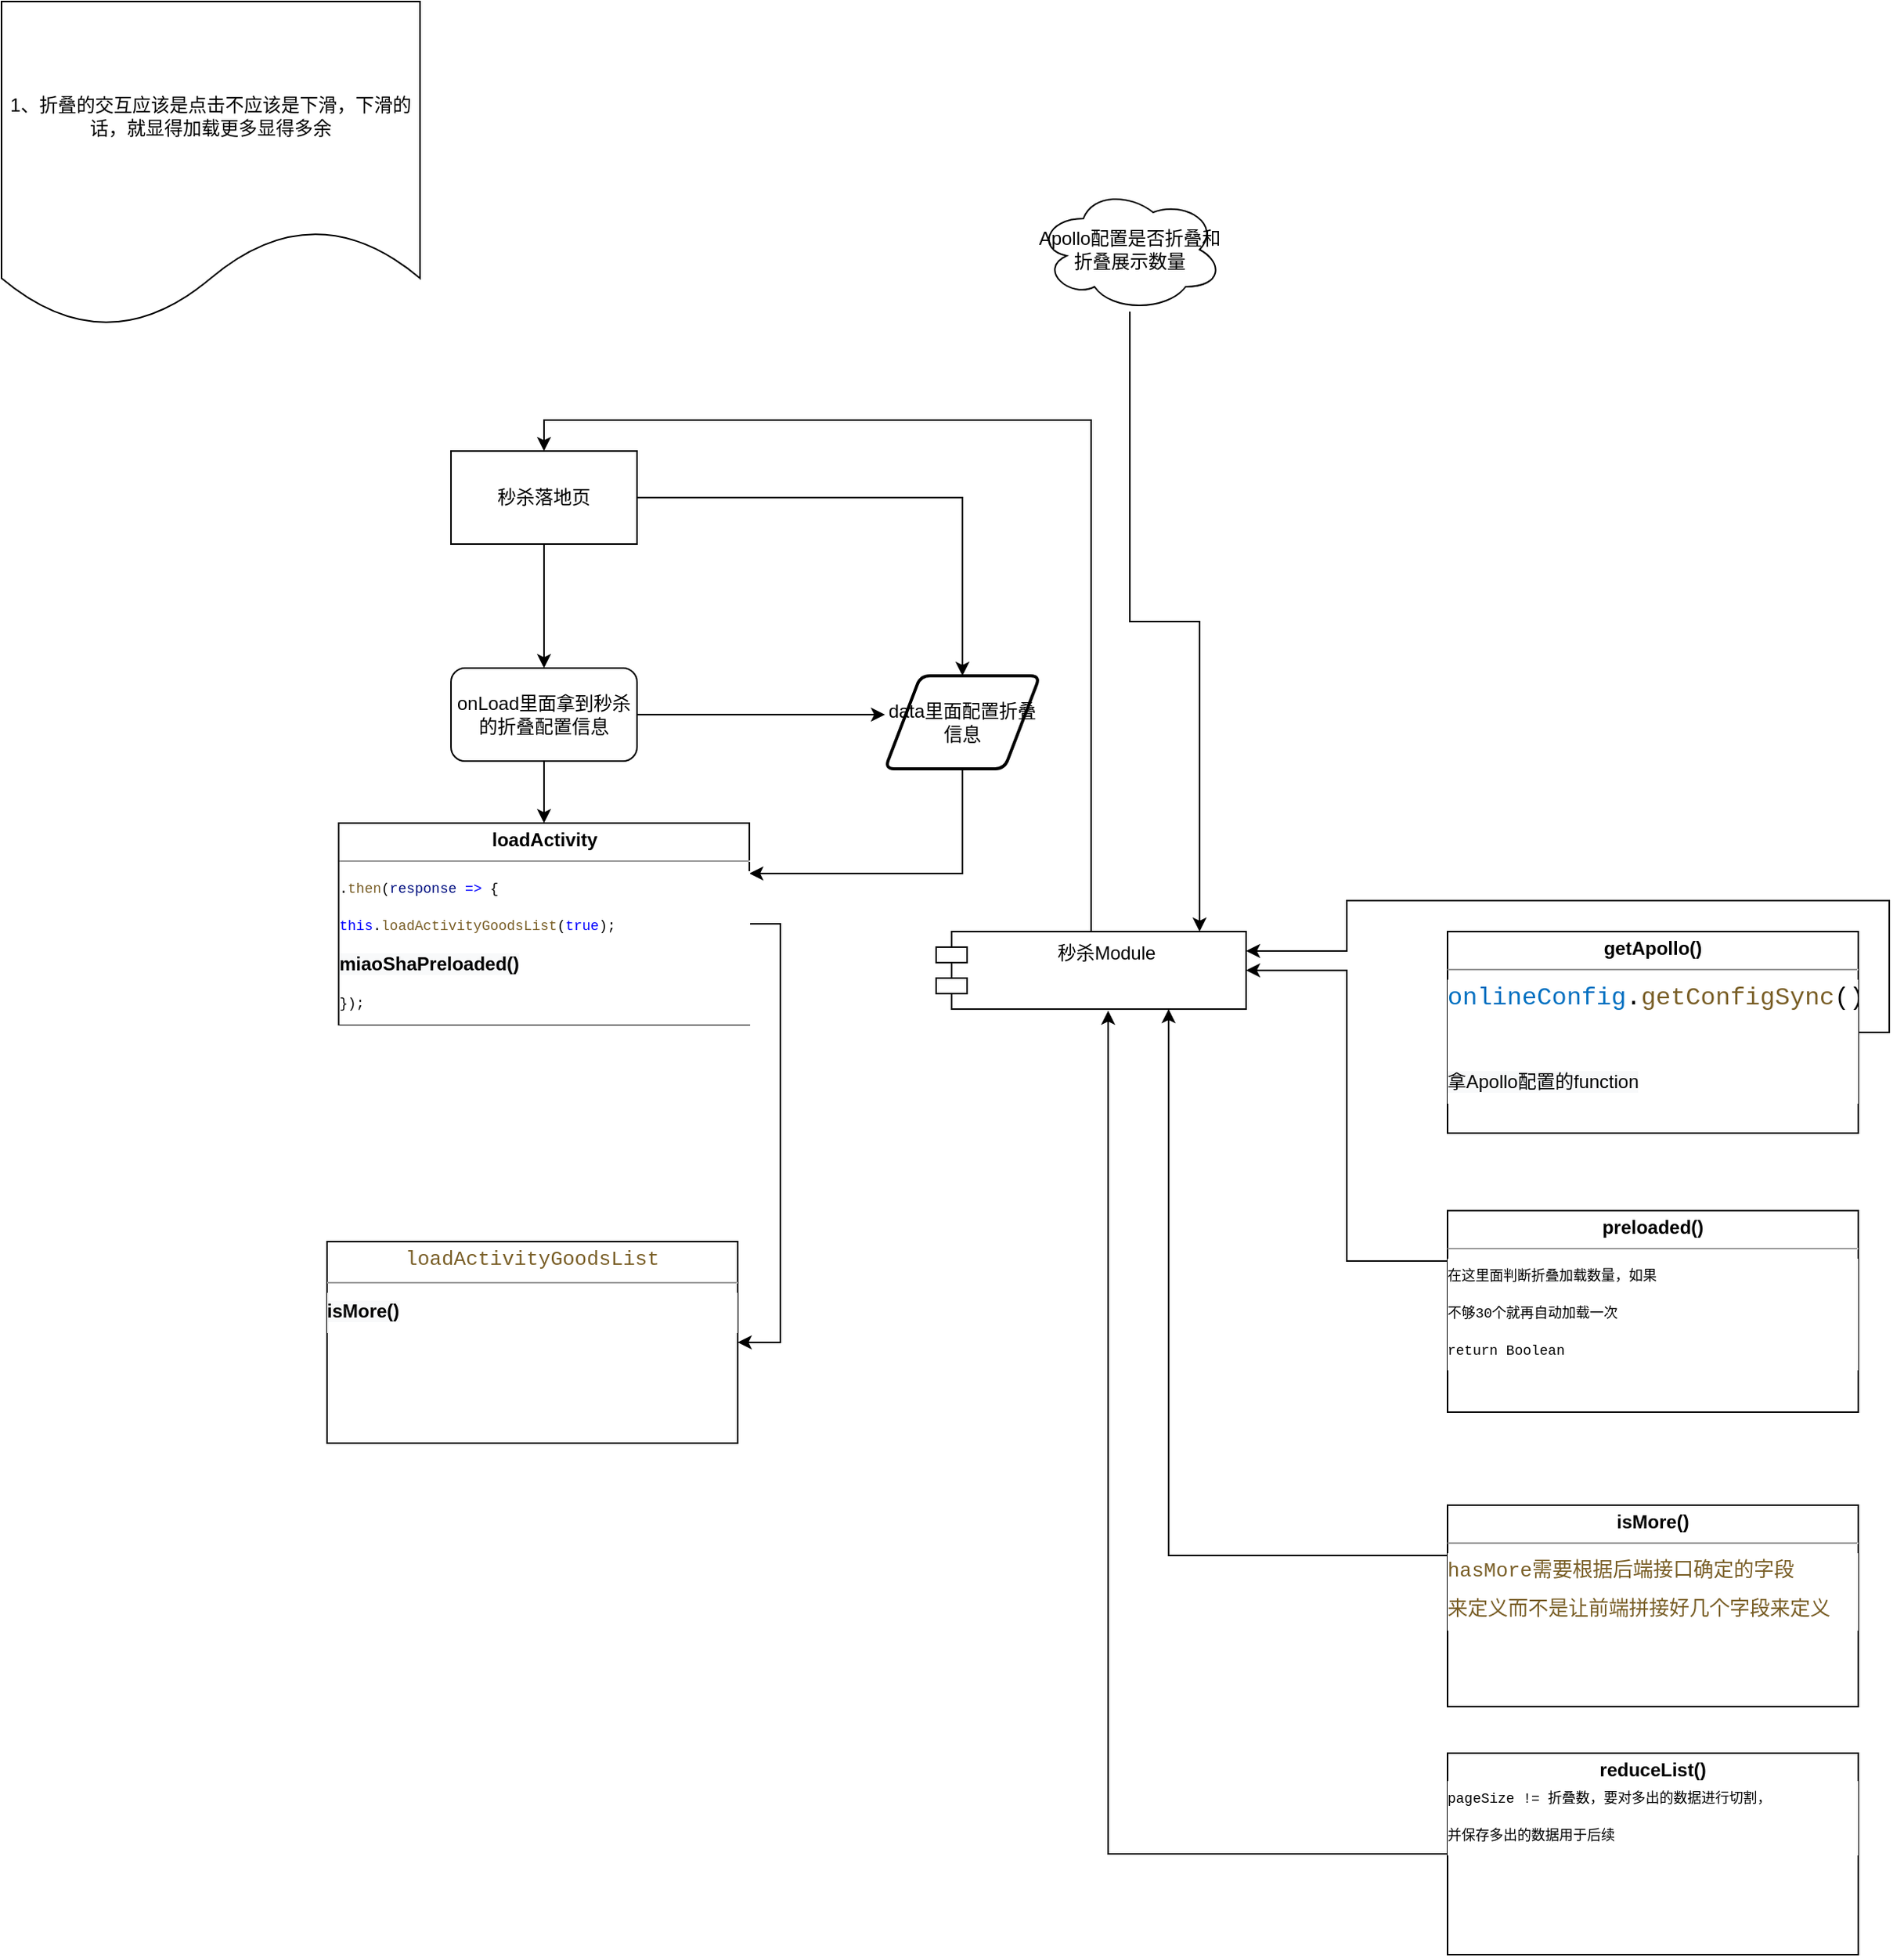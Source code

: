 <mxfile version="13.8.5" type="device"><diagram id="cDtQjBwZwY68ySa9HGx4" name="第 1 页"><mxGraphModel dx="946" dy="645" grid="1" gridSize="10" guides="1" tooltips="1" connect="1" arrows="1" fold="1" page="1" pageScale="1" pageWidth="827" pageHeight="1169" math="0" shadow="0"><root><mxCell id="0"/><mxCell id="1" parent="0"/><mxCell id="TuBy7tGf5mDWLc_EjJ3D-10" style="edgeStyle=orthogonalEdgeStyle;rounded=0;orthogonalLoop=1;jettySize=auto;html=1;entryX=0.5;entryY=0;entryDx=0;entryDy=0;" parent="1" source="TuBy7tGf5mDWLc_EjJ3D-1" target="TuBy7tGf5mDWLc_EjJ3D-6" edge="1"><mxGeometry relative="1" as="geometry"/></mxCell><mxCell id="TuBy7tGf5mDWLc_EjJ3D-25" style="edgeStyle=orthogonalEdgeStyle;rounded=0;orthogonalLoop=1;jettySize=auto;html=1;exitX=1;exitY=0.5;exitDx=0;exitDy=0;entryX=0.5;entryY=0;entryDx=0;entryDy=0;" parent="1" source="TuBy7tGf5mDWLc_EjJ3D-1" target="TuBy7tGf5mDWLc_EjJ3D-8" edge="1"><mxGeometry relative="1" as="geometry"/></mxCell><mxCell id="TuBy7tGf5mDWLc_EjJ3D-1" value="秒杀落地页" style="rounded=0;whiteSpace=wrap;html=1;" parent="1" vertex="1"><mxGeometry x="447" y="650" width="120" height="60" as="geometry"/></mxCell><mxCell id="TuBy7tGf5mDWLc_EjJ3D-3" value="1、折叠的交互应该是点击不应该是下滑，下滑的话，就显得加载更多显得多余" style="shape=document;whiteSpace=wrap;html=1;boundedLbl=1;" parent="1" vertex="1"><mxGeometry x="157" y="360" width="270" height="210" as="geometry"/></mxCell><mxCell id="PWxufQyUaDO8wvlGoYYF-4" style="edgeStyle=orthogonalEdgeStyle;rounded=0;orthogonalLoop=1;jettySize=auto;html=1;" parent="1" source="TuBy7tGf5mDWLc_EjJ3D-4" target="PWxufQyUaDO8wvlGoYYF-1" edge="1"><mxGeometry relative="1" as="geometry"><Array as="points"><mxPoint x="885" y="760"/><mxPoint x="930" y="760"/></Array></mxGeometry></mxCell><mxCell id="TuBy7tGf5mDWLc_EjJ3D-4" value="Apollo配置是否折叠和折叠展示数量" style="ellipse;shape=cloud;whiteSpace=wrap;html=1;" parent="1" vertex="1"><mxGeometry x="825" y="480" width="120" height="80" as="geometry"/></mxCell><mxCell id="TuBy7tGf5mDWLc_EjJ3D-9" style="edgeStyle=orthogonalEdgeStyle;rounded=0;orthogonalLoop=1;jettySize=auto;html=1;entryX=0;entryY=0.417;entryDx=0;entryDy=0;entryPerimeter=0;" parent="1" source="TuBy7tGf5mDWLc_EjJ3D-6" target="TuBy7tGf5mDWLc_EjJ3D-8" edge="1"><mxGeometry relative="1" as="geometry"/></mxCell><mxCell id="TuBy7tGf5mDWLc_EjJ3D-17" style="edgeStyle=orthogonalEdgeStyle;rounded=0;orthogonalLoop=1;jettySize=auto;html=1;exitX=0.5;exitY=1;exitDx=0;exitDy=0;entryX=0.5;entryY=0;entryDx=0;entryDy=0;" parent="1" source="TuBy7tGf5mDWLc_EjJ3D-6" target="TuBy7tGf5mDWLc_EjJ3D-14" edge="1"><mxGeometry relative="1" as="geometry"/></mxCell><mxCell id="TuBy7tGf5mDWLc_EjJ3D-6" value="onLoad里面拿到秒杀的折叠配置信息" style="rounded=1;whiteSpace=wrap;html=1;" parent="1" vertex="1"><mxGeometry x="447" y="790" width="120" height="60" as="geometry"/></mxCell><mxCell id="TuBy7tGf5mDWLc_EjJ3D-26" style="edgeStyle=orthogonalEdgeStyle;rounded=0;orthogonalLoop=1;jettySize=auto;html=1;exitX=0.5;exitY=1;exitDx=0;exitDy=0;entryX=1;entryY=0.25;entryDx=0;entryDy=0;" parent="1" source="TuBy7tGf5mDWLc_EjJ3D-8" target="TuBy7tGf5mDWLc_EjJ3D-14" edge="1"><mxGeometry relative="1" as="geometry"/></mxCell><mxCell id="TuBy7tGf5mDWLc_EjJ3D-8" value="data里面配置折叠信息" style="shape=parallelogram;html=1;strokeWidth=2;perimeter=parallelogramPerimeter;whiteSpace=wrap;rounded=1;arcSize=12;size=0.23;" parent="1" vertex="1"><mxGeometry x="727" y="795" width="100" height="60" as="geometry"/></mxCell><mxCell id="TuBy7tGf5mDWLc_EjJ3D-24" style="edgeStyle=orthogonalEdgeStyle;rounded=0;orthogonalLoop=1;jettySize=auto;html=1;exitX=1;exitY=0.5;exitDx=0;exitDy=0;entryX=1;entryY=0.5;entryDx=0;entryDy=0;" parent="1" source="TuBy7tGf5mDWLc_EjJ3D-14" target="TuBy7tGf5mDWLc_EjJ3D-28" edge="1"><mxGeometry relative="1" as="geometry"><mxPoint x="627" y="1142" as="targetPoint"/></mxGeometry></mxCell><mxCell id="TuBy7tGf5mDWLc_EjJ3D-14" value="&lt;p style=&quot;margin: 0px ; margin-top: 4px ; text-align: center&quot;&gt;&lt;b&gt;loadActivity&lt;/b&gt;&lt;br&gt;&lt;/p&gt;&lt;hr size=&quot;1&quot;&gt;&lt;div style=&quot;height: 2px ; font-size: 9px&quot;&gt;&lt;div style=&quot;background-color: rgb(255 , 255 , 255) ; font-family: &amp;#34;menlo&amp;#34; , &amp;#34;monaco&amp;#34; , &amp;#34;courier new&amp;#34; , monospace ; line-height: 24px&quot;&gt;&lt;div&gt;.&lt;span style=&quot;color: #795e26&quot;&gt;then&lt;/span&gt;(&lt;span style=&quot;color: #001080&quot;&gt;response&lt;/span&gt; &lt;span style=&quot;color: #0000ff&quot;&gt;=&amp;gt;&lt;/span&gt; {&lt;/div&gt;&lt;div&gt;        &lt;span style=&quot;color: #0000ff&quot;&gt;this&lt;/span&gt;.&lt;span style=&quot;color: #795e26&quot;&gt;loadActivityGoodsList&lt;/span&gt;(&lt;span style=&quot;color: #0000ff&quot;&gt;true&lt;/span&gt;);&lt;/div&gt;&lt;div&gt;&lt;b style=&quot;font-family: &amp;#34;helvetica&amp;#34; ; font-size: 12px ; text-align: center ; background-color: rgb(248 , 249 , 250)&quot;&gt;miaoShaPreloaded()&lt;/b&gt;&lt;br&gt;&lt;/div&gt;&lt;div&gt;      });&lt;/div&gt;&lt;div&gt;&lt;br&gt;&lt;/div&gt;&lt;/div&gt;&lt;/div&gt;" style="verticalAlign=top;align=left;overflow=fill;fontSize=12;fontFamily=Helvetica;html=1;" parent="1" vertex="1"><mxGeometry x="374.5" y="890" width="265" height="130" as="geometry"/></mxCell><mxCell id="TuBy7tGf5mDWLc_EjJ3D-28" value="&lt;p style=&quot;margin: 0px ; margin-top: 4px ; text-align: center&quot;&gt;&lt;span style=&quot;color: rgb(121 , 94 , 38) ; font-family: &amp;#34;menlo&amp;#34; , &amp;#34;monaco&amp;#34; , &amp;#34;courier new&amp;#34; , monospace ; font-size: 13px ; background-color: rgb(255 , 255 , 255)&quot;&gt;loadActivityGoodsList&lt;/span&gt;&lt;br&gt;&lt;/p&gt;&lt;hr size=&quot;1&quot;&gt;&lt;div style=&quot;height: 2px ; font-size: 9px&quot;&gt;&lt;div style=&quot;background-color: rgb(255 , 255 , 255) ; font-family: &amp;#34;menlo&amp;#34; , &amp;#34;monaco&amp;#34; , &amp;#34;courier new&amp;#34; , monospace ; line-height: 24px&quot;&gt;&lt;b style=&quot;font-family: &amp;#34;helvetica&amp;#34; ; font-size: 12px ; text-align: center ; background-color: rgb(248 , 249 , 250)&quot;&gt;isMore()&lt;/b&gt;&lt;br&gt;&lt;/div&gt;&lt;/div&gt;" style="verticalAlign=top;align=left;overflow=fill;fontSize=12;fontFamily=Helvetica;html=1;" parent="1" vertex="1"><mxGeometry x="367" y="1160" width="265" height="130" as="geometry"/></mxCell><mxCell id="PWxufQyUaDO8wvlGoYYF-9" style="edgeStyle=orthogonalEdgeStyle;rounded=0;orthogonalLoop=1;jettySize=auto;html=1;exitX=0.5;exitY=0;exitDx=0;exitDy=0;entryX=0.5;entryY=0;entryDx=0;entryDy=0;" parent="1" source="PWxufQyUaDO8wvlGoYYF-1" target="TuBy7tGf5mDWLc_EjJ3D-1" edge="1"><mxGeometry relative="1" as="geometry"/></mxCell><mxCell id="PWxufQyUaDO8wvlGoYYF-1" value="秒杀Module&#10;&#10;" style="shape=module;align=left;spacingLeft=20;align=center;verticalAlign=top;" parent="1" vertex="1"><mxGeometry x="760" y="960" width="200" height="50" as="geometry"/></mxCell><mxCell id="PWxufQyUaDO8wvlGoYYF-3" style="edgeStyle=orthogonalEdgeStyle;rounded=0;orthogonalLoop=1;jettySize=auto;html=1;exitX=1;exitY=0.5;exitDx=0;exitDy=0;entryX=1;entryY=0.25;entryDx=0;entryDy=0;" parent="1" source="PWxufQyUaDO8wvlGoYYF-2" target="PWxufQyUaDO8wvlGoYYF-1" edge="1"><mxGeometry relative="1" as="geometry"/></mxCell><mxCell id="PWxufQyUaDO8wvlGoYYF-2" value="&lt;p style=&quot;margin: 0px ; margin-top: 4px ; text-align: center&quot;&gt;&lt;b&gt;getApollo()&lt;/b&gt;&lt;/p&gt;&lt;hr size=&quot;1&quot;&gt;&lt;div style=&quot;height: 2px ; font-size: 9px&quot;&gt;&lt;div style=&quot;background-color: rgb(255 , 255 , 255) ; font-family: &amp;#34;menlo&amp;#34; , &amp;#34;monaco&amp;#34; , &amp;#34;courier new&amp;#34; , monospace ; line-height: 24px&quot;&gt;&lt;span style=&quot;color: rgba(0 , 0 , 0 , 0) ; font-family: monospace ; font-size: 0px ; background-color: rgb(248 , 249 , 250)&quot;&gt;%3CmxGraphModel%3E%3Croot%3E%3CmxCell%20id%3D%220%22%2F%3E%3CmxCell%20id%3D%221%22%20parent%3D%220%22%2F%3E%3CmxCell%20id%3D%222%22%20value%3D%22%26lt%3Bp%20style%3D%26quot%3Bmargin%3A%200px%20%3B%20margin-top%3A%204px%20%3B%20text-align%3A%20center%26quot%3B%26gt%3B%26lt%3Bb%26gt%3BloadActivity%26lt%3B%2Fb%26gt%3B%26lt%3Bbr%26gt%3B%26lt%3B%2Fp%26gt%3B%26lt%3Bhr%20size%3D%26quot%3B1%26quot%3B%26gt%3B%26lt%3Bdiv%20style%3D%26quot%3Bheight%3A%202px%20%3B%20font-size%3A%209px%26quot%3B%26gt%3B%26lt%3Bdiv%20style%3D%26quot%3Bbackground-color%3A%20rgb(255%20%2C%20255%20%2C%20255)%20%3B%20font-family%3A%20%26amp%3B%2334%3Bmenlo%26amp%3B%2334%3B%20%2C%20%26amp%3B%2334%3Bmonaco%26amp%3B%2334%3B%20%2C%20%26amp%3B%2334%3Bcourier%20new%26amp%3B%2334%3B%20%2C%20monospace%20%3B%20line-height%3A%2024px%26quot%3B%26gt%3B%26lt%3Bdiv%26gt%3B.%26lt%3Bspan%20style%3D%26quot%3Bcolor%3A%20%23795e26%26quot%3B%26gt%3Bthen%26lt%3B%2Fspan%26gt%3B(%26lt%3Bspan%20style%3D%26quot%3Bcolor%3A%20%23001080%26quot%3B%26gt%3Bresponse%26lt%3B%2Fspan%26gt%3B%20%26lt%3Bspan%20style%3D%26quot%3Bcolor%3A%20%230000ff%26quot%3B%26gt%3B%3D%26amp%3Bgt%3B%26lt%3B%2Fspan%26gt%3B%20%7B%26lt%3B%2Fdiv%26gt%3B%26lt%3Bdiv%26gt%3B%20%20%20%20%20%20%20%20%26lt%3Bspan%20style%3D%26quot%3Bcolor%3A%20%230000ff%26quot%3B%26gt%3Bthis%26lt%3B%2Fspan%26gt%3B.%26lt%3Bspan%20style%3D%26quot%3Bcolor%3A%20%23795e26%26quot%3B%26gt%3BloadActivityGoodsList%26lt%3B%2Fspan%26gt%3B(%26lt%3Bspan%20style%3D%26quot%3Bcolor%3A%20%230000ff%26quot%3B%26gt%3Btrue%26lt%3B%2Fspan%26gt%3B)%3B%26lt%3B%2Fdiv%26gt%3B%26lt%3Bdiv%26gt%3B%20%20%20%20%20%20%7D)%3B%26lt%3B%2Fdiv%26gt%3B%26lt%3Bdiv%26gt%3B%E5%9C%A8%E8%BF%99%E9%87%8C%E9%9D%A2%E5%88%A4%E6%96%AD%E6%8A%98%E5%8F%A0%E5%8A%A0%E8%BD%BD%E6%95%B0%E9%87%8F%EF%BC%8C%E5%A6%82%E6%9E%9C%E4%B8%8D%E5%A4%9F30%E4%B8%AA%E5%B0%B1%E5%86%8D%E8%87%AA%E5%8A%A8%E5%8A%A0%E8%BD%BD%E4%B8%80%E6%AC%A1%26lt%3B%2Fdiv%26gt%3B%26lt%3B%2Fdiv%26gt%3B%26lt%3B%2Fdiv%26gt%3B%22%20style%3D%22verticalAlign%3Dtop%3Balign%3Dleft%3Boverflow%3Dfill%3BfontSize%3D12%3BfontFamily%3DHelvetica%3Bhtml%3D1%3B%22%20vertex%3D%221%22%20parent%3D%221%22%3E%3CmxGeometry%20x%3D%22374.5%22%20y%3D%22890%22%20width%3D%22265%22%20height%3D%22130%22%20as%3D%22geometry%22%2F%3E%3C%2FmxCell%3E%3C%2Froot%3E%3C%2FmxGraphModel%3E&lt;/span&gt;&lt;span style=&quot;font-family: &amp;#34;menlo&amp;#34; , &amp;#34;monaco&amp;#34; , &amp;#34;courier new&amp;#34; , monospace ; font-size: 16px ; color: rgb(0 , 112 , 193)&quot;&gt;onlineConfig&lt;/span&gt;&lt;span style=&quot;font-family: &amp;#34;menlo&amp;#34; , &amp;#34;monaco&amp;#34; , &amp;#34;courier new&amp;#34; , monospace ; font-size: 16px&quot;&gt;.&lt;/span&gt;&lt;span style=&quot;font-family: &amp;#34;menlo&amp;#34; , &amp;#34;monaco&amp;#34; , &amp;#34;courier new&amp;#34; , monospace ; font-size: 16px ; color: rgb(121 , 94 , 38)&quot;&gt;getConfigSync&lt;/span&gt;&lt;span style=&quot;font-family: &amp;#34;menlo&amp;#34; , &amp;#34;monaco&amp;#34; , &amp;#34;courier new&amp;#34; , monospace ; font-size: 16px&quot;&gt;();&lt;/span&gt;&lt;/div&gt;&lt;div style=&quot;background-color: rgb(255 , 255 , 255) ; font-family: &amp;#34;menlo&amp;#34; , &amp;#34;monaco&amp;#34; , &amp;#34;courier new&amp;#34; , monospace ; line-height: 24px&quot;&gt;&lt;span style=&quot;font-family: &amp;#34;menlo&amp;#34; , &amp;#34;monaco&amp;#34; , &amp;#34;courier new&amp;#34; , monospace ; font-size: 16px&quot;&gt;&lt;br&gt;&lt;/span&gt;&lt;/div&gt;&lt;div style=&quot;background-color: rgb(255 , 255 , 255) ; font-family: &amp;#34;menlo&amp;#34; , &amp;#34;monaco&amp;#34; , &amp;#34;courier new&amp;#34; , monospace ; line-height: 24px&quot;&gt;&lt;span style=&quot;font-family: &amp;#34;helvetica&amp;#34; ; font-size: 12px ; text-align: center ; background-color: rgb(248 , 249 , 250)&quot;&gt;拿Apollo配置的function&lt;/span&gt;&lt;span style=&quot;font-family: &amp;#34;menlo&amp;#34; , &amp;#34;monaco&amp;#34; , &amp;#34;courier new&amp;#34; , monospace ; font-size: 16px&quot;&gt;&lt;br&gt;&lt;/span&gt;&lt;/div&gt;&lt;/div&gt;" style="verticalAlign=top;align=left;overflow=fill;fontSize=12;fontFamily=Helvetica;html=1;" parent="1" vertex="1"><mxGeometry x="1090" y="960" width="265" height="130" as="geometry"/></mxCell><mxCell id="PWxufQyUaDO8wvlGoYYF-10" style="edgeStyle=orthogonalEdgeStyle;rounded=0;orthogonalLoop=1;jettySize=auto;html=1;exitX=0;exitY=0.25;exitDx=0;exitDy=0;entryX=1;entryY=0.5;entryDx=0;entryDy=0;" parent="1" source="PWxufQyUaDO8wvlGoYYF-6" target="PWxufQyUaDO8wvlGoYYF-1" edge="1"><mxGeometry relative="1" as="geometry"/></mxCell><mxCell id="PWxufQyUaDO8wvlGoYYF-6" value="&lt;p style=&quot;margin: 0px ; margin-top: 4px ; text-align: center&quot;&gt;&lt;b&gt;preloaded()&lt;/b&gt;&lt;br&gt;&lt;/p&gt;&lt;hr size=&quot;1&quot;&gt;&lt;div style=&quot;height: 2px ; font-size: 9px&quot;&gt;&lt;div style=&quot;background-color: rgb(255 , 255 , 255) ; font-family: &amp;#34;menlo&amp;#34; , &amp;#34;monaco&amp;#34; , &amp;#34;courier new&amp;#34; , monospace ; line-height: 24px&quot;&gt;在这里面判断折叠加载数量，如果&lt;/div&gt;&lt;div style=&quot;background-color: rgb(255 , 255 , 255) ; font-family: &amp;#34;menlo&amp;#34; , &amp;#34;monaco&amp;#34; , &amp;#34;courier new&amp;#34; , monospace ; line-height: 24px&quot;&gt;不够30个就再自动加载一次&lt;br&gt;&lt;/div&gt;&lt;div style=&quot;background-color: rgb(255 , 255 , 255) ; font-family: &amp;#34;menlo&amp;#34; , &amp;#34;monaco&amp;#34; , &amp;#34;courier new&amp;#34; , monospace ; line-height: 24px&quot;&gt;return Boolean&lt;/div&gt;&lt;/div&gt;" style="verticalAlign=top;align=left;overflow=fill;fontSize=12;fontFamily=Helvetica;html=1;" parent="1" vertex="1"><mxGeometry x="1090" y="1140" width="265" height="130" as="geometry"/></mxCell><mxCell id="PWxufQyUaDO8wvlGoYYF-12" style="edgeStyle=orthogonalEdgeStyle;rounded=0;orthogonalLoop=1;jettySize=auto;html=1;exitX=0;exitY=0.25;exitDx=0;exitDy=0;entryX=0.75;entryY=1;entryDx=0;entryDy=0;" parent="1" source="PWxufQyUaDO8wvlGoYYF-11" target="PWxufQyUaDO8wvlGoYYF-1" edge="1"><mxGeometry relative="1" as="geometry"/></mxCell><mxCell id="PWxufQyUaDO8wvlGoYYF-11" value="&lt;p style=&quot;margin: 0px ; margin-top: 4px ; text-align: center&quot;&gt;&lt;b&gt;isMore()&lt;/b&gt;&lt;/p&gt;&lt;hr size=&quot;1&quot;&gt;&lt;div style=&quot;height: 2px ; font-size: 9px&quot;&gt;&lt;div style=&quot;background-color: rgb(255 , 255 , 255) ; font-family: &amp;#34;menlo&amp;#34; , &amp;#34;monaco&amp;#34; , &amp;#34;courier new&amp;#34; , monospace ; line-height: 24px&quot;&gt;&lt;div style=&quot;line-height: 24px&quot;&gt;&lt;span style=&quot;color: rgb(121 , 94 , 38) ; font-size: 13px ; text-align: center&quot;&gt;hasMore需要根据后端接口确定的字段&lt;/span&gt;&lt;/div&gt;&lt;div style=&quot;line-height: 24px&quot;&gt;&lt;span style=&quot;color: rgb(121 , 94 , 38) ; font-size: 13px ; text-align: center&quot;&gt;来定义而不是让前端拼接好几个字段来定义&lt;/span&gt;&lt;/div&gt;&lt;/div&gt;&lt;/div&gt;" style="verticalAlign=top;align=left;overflow=fill;fontSize=12;fontFamily=Helvetica;html=1;" parent="1" vertex="1"><mxGeometry x="1090" y="1330" width="265" height="130" as="geometry"/></mxCell><mxCell id="PWxufQyUaDO8wvlGoYYF-14" style="edgeStyle=orthogonalEdgeStyle;rounded=0;orthogonalLoop=1;jettySize=auto;html=1;exitX=0;exitY=0.5;exitDx=0;exitDy=0;entryX=0.555;entryY=1.02;entryDx=0;entryDy=0;entryPerimeter=0;" parent="1" source="PWxufQyUaDO8wvlGoYYF-13" target="PWxufQyUaDO8wvlGoYYF-1" edge="1"><mxGeometry relative="1" as="geometry"/></mxCell><mxCell id="PWxufQyUaDO8wvlGoYYF-13" value="&lt;p style=&quot;margin: 0px ; margin-top: 4px ; text-align: center&quot;&gt;&lt;b&gt;reduceList()&lt;/b&gt;&lt;br&gt;&lt;/p&gt;&lt;div style=&quot;height: 2px ; font-size: 9px&quot;&gt;&lt;div style=&quot;background-color: rgb(255 , 255 , 255) ; font-family: &amp;#34;menlo&amp;#34; , &amp;#34;monaco&amp;#34; , &amp;#34;courier new&amp;#34; , monospace ; line-height: 24px&quot;&gt;pageSize != 折叠数，要对多出的数据进行切割，&lt;/div&gt;&lt;div style=&quot;background-color: rgb(255 , 255 , 255) ; font-family: &amp;#34;menlo&amp;#34; , &amp;#34;monaco&amp;#34; , &amp;#34;courier new&amp;#34; , monospace ; line-height: 24px&quot;&gt;并保存多出的数据用于后续&lt;/div&gt;&lt;/div&gt;" style="verticalAlign=top;align=left;overflow=fill;fontSize=12;fontFamily=Helvetica;html=1;" parent="1" vertex="1"><mxGeometry x="1090" y="1490" width="265" height="130" as="geometry"/></mxCell></root></mxGraphModel></diagram></mxfile>